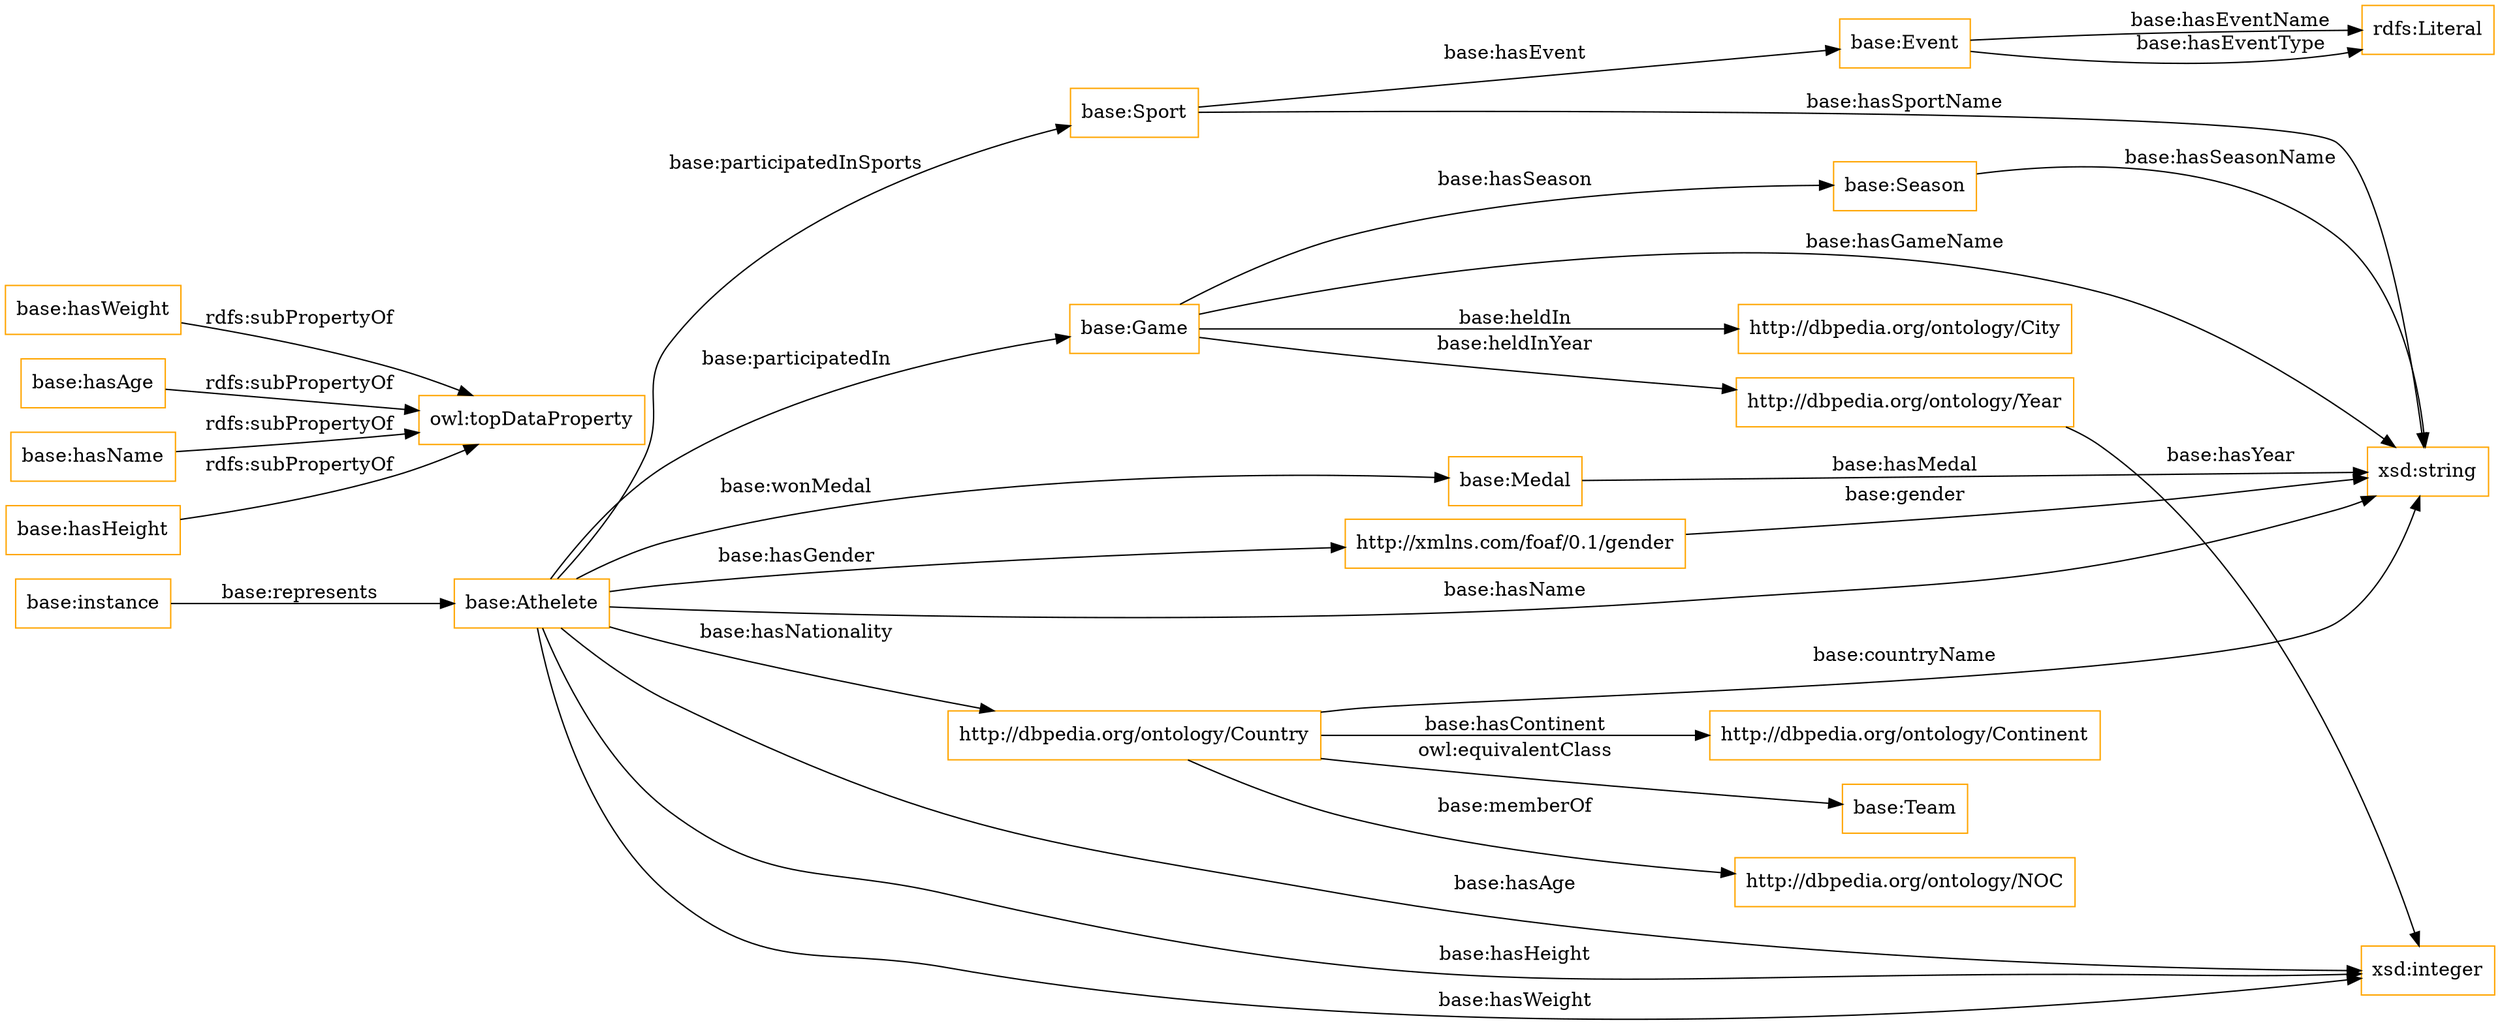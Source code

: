 digraph ar2dtool_diagram { 
rankdir=LR;
size="1501"
node [shape = rectangle, color="orange"]; "base:Medal" "base:Sport" "http://dbpedia.org/ontology/Continent" "base:Team" "base:Game" "http://dbpedia.org/ontology/City" "base:Season" "http://dbpedia.org/ontology/Country" "http://xmlns.com/foaf/0.1/gender" "base:Athelete" "base:instance" "http://dbpedia.org/ontology/NOC" "base:Event" "http://dbpedia.org/ontology/Year" ; /*classes style*/
	"base:hasWeight" -> "owl:topDataProperty" [ label = "rdfs:subPropertyOf" ];
	"base:hasAge" -> "owl:topDataProperty" [ label = "rdfs:subPropertyOf" ];
	"base:hasName" -> "owl:topDataProperty" [ label = "rdfs:subPropertyOf" ];
	"http://dbpedia.org/ontology/Country" -> "base:Team" [ label = "owl:equivalentClass" ];
	"base:hasHeight" -> "owl:topDataProperty" [ label = "rdfs:subPropertyOf" ];
	"base:Athelete" -> "base:Game" [ label = "base:participatedIn" ];
	"base:instance" -> "base:Athelete" [ label = "base:represents" ];
	"http://dbpedia.org/ontology/Country" -> "http://dbpedia.org/ontology/NOC" [ label = "base:memberOf" ];
	"base:Athelete" -> "xsd:integer" [ label = "base:hasAge" ];
	"base:Event" -> "rdfs:Literal" [ label = "base:hasEventType" ];
	"http://dbpedia.org/ontology/Country" -> "xsd:string" [ label = "base:countryName" ];
	"base:Athelete" -> "xsd:integer" [ label = "base:hasHeight" ];
	"http://dbpedia.org/ontology/Year" -> "xsd:integer" [ label = "base:hasYear" ];
	"base:Sport" -> "xsd:string" [ label = "base:hasSportName" ];
	"base:Game" -> "base:Season" [ label = "base:hasSeason" ];
	"base:Game" -> "http://dbpedia.org/ontology/Year" [ label = "base:heldInYear" ];
	"base:Medal" -> "xsd:string" [ label = "base:hasMedal" ];
	"base:Athelete" -> "base:Medal" [ label = "base:wonMedal" ];
	"base:Athelete" -> "xsd:integer" [ label = "base:hasWeight" ];
	"base:Athelete" -> "http://dbpedia.org/ontology/Country" [ label = "base:hasNationality" ];
	"base:Athelete" -> "xsd:string" [ label = "base:hasName" ];
	"base:Sport" -> "base:Event" [ label = "base:hasEvent" ];
	"http://xmlns.com/foaf/0.1/gender" -> "xsd:string" [ label = "base:gender" ];
	"base:Athelete" -> "base:Sport" [ label = "base:participatedInSports" ];
	"base:Game" -> "xsd:string" [ label = "base:hasGameName" ];
	"base:Game" -> "http://dbpedia.org/ontology/City" [ label = "base:heldIn" ];
	"base:Athelete" -> "http://xmlns.com/foaf/0.1/gender" [ label = "base:hasGender" ];
	"http://dbpedia.org/ontology/Country" -> "http://dbpedia.org/ontology/Continent" [ label = "base:hasContinent" ];
	"base:Season" -> "xsd:string" [ label = "base:hasSeasonName" ];
	"base:Event" -> "rdfs:Literal" [ label = "base:hasEventName" ];

}
